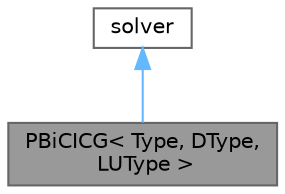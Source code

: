 digraph "PBiCICG&lt; Type, DType, LUType &gt;"
{
 // LATEX_PDF_SIZE
  bgcolor="transparent";
  edge [fontname=Helvetica,fontsize=10,labelfontname=Helvetica,labelfontsize=10];
  node [fontname=Helvetica,fontsize=10,shape=box,height=0.2,width=0.4];
  Node1 [id="Node000001",label="PBiCICG\< Type, DType,\l LUType \>",height=0.2,width=0.4,color="gray40", fillcolor="grey60", style="filled", fontcolor="black",tooltip="Preconditioned bi-conjugate gradient solver for asymmetric lduMatrices using a run-time selectable pr..."];
  Node2 -> Node1 [id="edge1_Node000001_Node000002",dir="back",color="steelblue1",style="solid",tooltip=" "];
  Node2 [id="Node000002",label="solver",height=0.2,width=0.4,color="gray40", fillcolor="white", style="filled",URL="$classFoam_1_1LduMatrix_1_1solver.html",tooltip=" "];
}
